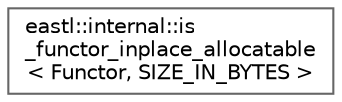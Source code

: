 digraph "类继承关系图"
{
 // LATEX_PDF_SIZE
  bgcolor="transparent";
  edge [fontname=Helvetica,fontsize=10,labelfontname=Helvetica,labelfontsize=10];
  node [fontname=Helvetica,fontsize=10,shape=box,height=0.2,width=0.4];
  rankdir="LR";
  Node0 [id="Node000000",label="eastl::internal::is\l_functor_inplace_allocatable\l\< Functor, SIZE_IN_BYTES \>",height=0.2,width=0.4,color="grey40", fillcolor="white", style="filled",URL="$structeastl_1_1internal_1_1is__functor__inplace__allocatable.html",tooltip=" "];
}
